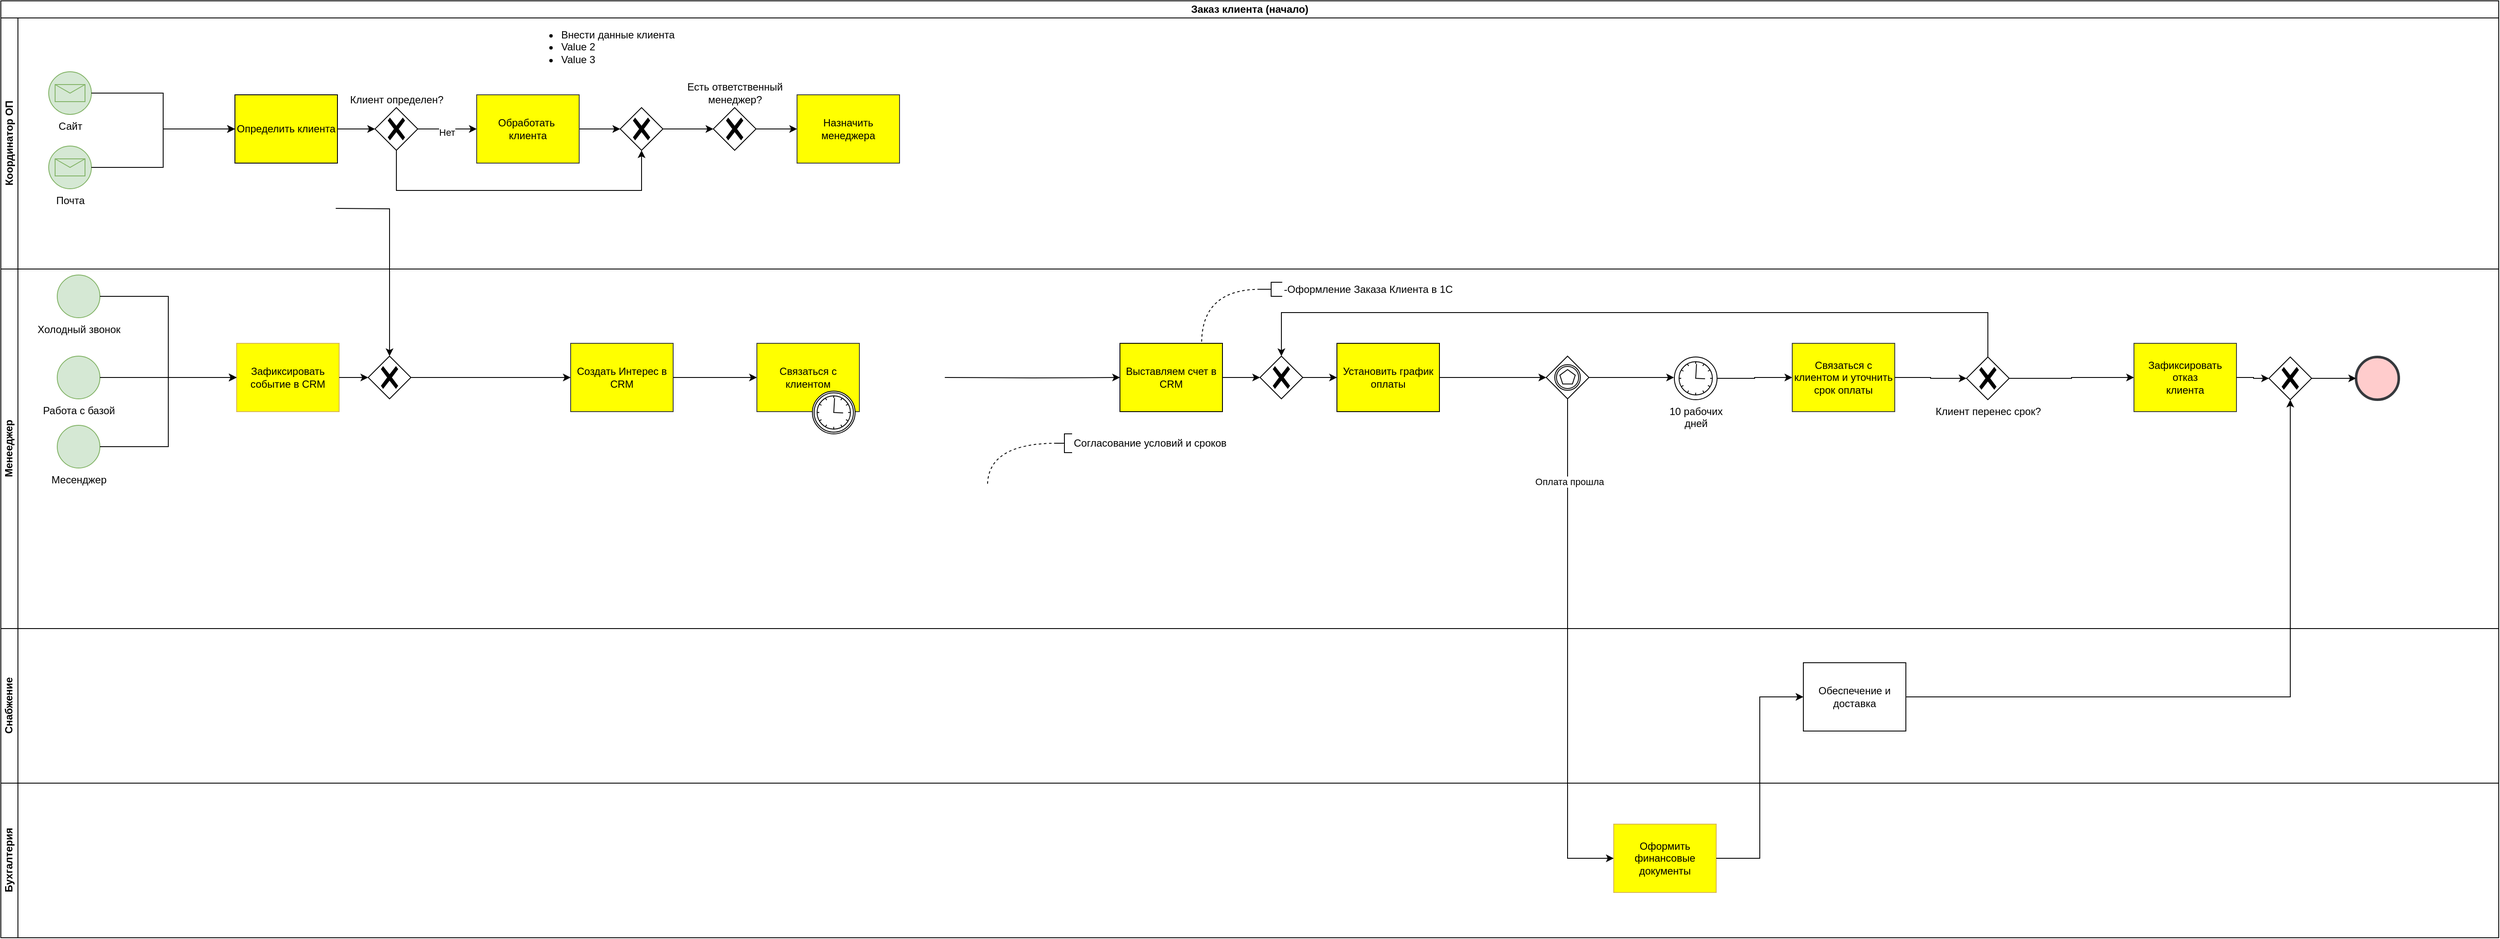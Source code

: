 <mxfile version="27.1.3">
  <diagram name="Страница — 1" id="opip3V4LIdFG4Yo0QK7u">
    <mxGraphModel dx="1372" dy="744" grid="0" gridSize="10" guides="1" tooltips="1" connect="1" arrows="1" fold="1" page="1" pageScale="1" pageWidth="827" pageHeight="1169" background="light-dark(#FFFFFF,#FFFFFF)" math="0" shadow="0">
      <root>
        <mxCell id="0" />
        <mxCell id="1" parent="0" />
        <mxCell id="cEvRSIqXZ4WbzLf_VLH3-2" value="Заказ клиента (начало)" style="swimlane;html=1;childLayout=stackLayout;resizeParent=1;resizeParentMax=0;horizontal=1;startSize=20;horizontalStack=0;whiteSpace=wrap;" parent="1" vertex="1">
          <mxGeometry x="164" y="145" width="2924" height="1097" as="geometry" />
        </mxCell>
        <mxCell id="cEvRSIqXZ4WbzLf_VLH3-4" value="Координатор ОП" style="swimlane;html=1;startSize=20;horizontal=0;" parent="cEvRSIqXZ4WbzLf_VLH3-2" vertex="1">
          <mxGeometry y="20" width="2924" height="294" as="geometry" />
        </mxCell>
        <mxCell id="cEvRSIqXZ4WbzLf_VLH3-6" value="Сайт" style="points=[[0.145,0.145,0],[0.5,0,0],[0.855,0.145,0],[1,0.5,0],[0.855,0.855,0],[0.5,1,0],[0.145,0.855,0],[0,0.5,0]];shape=mxgraph.bpmn.event;html=1;verticalLabelPosition=bottom;labelBackgroundColor=#ffffff;verticalAlign=top;align=center;perimeter=ellipsePerimeter;outlineConnect=0;aspect=fixed;outline=standard;symbol=message;fillColor=#d5e8d4;strokeColor=#82b366;" parent="cEvRSIqXZ4WbzLf_VLH3-4" vertex="1">
          <mxGeometry x="56" y="63" width="50" height="50" as="geometry" />
        </mxCell>
        <mxCell id="42vEQWu17NEXKYtsey43-4" value="Почта" style="points=[[0.145,0.145,0],[0.5,0,0],[0.855,0.145,0],[1,0.5,0],[0.855,0.855,0],[0.5,1,0],[0.145,0.855,0],[0,0.5,0]];shape=mxgraph.bpmn.event;html=1;verticalLabelPosition=bottom;labelBackgroundColor=#ffffff;verticalAlign=top;align=center;perimeter=ellipsePerimeter;outlineConnect=0;aspect=fixed;outline=standard;symbol=message;fillColor=#d5e8d4;strokeColor=#82b366;" parent="cEvRSIqXZ4WbzLf_VLH3-4" vertex="1">
          <mxGeometry x="56" y="150" width="50" height="50" as="geometry" />
        </mxCell>
        <mxCell id="42vEQWu17NEXKYtsey43-10" style="edgeStyle=orthogonalEdgeStyle;rounded=0;orthogonalLoop=1;jettySize=auto;html=1;entryX=0;entryY=0.5;entryDx=0;entryDy=0;entryPerimeter=0;" parent="cEvRSIqXZ4WbzLf_VLH3-4" source="cEvRSIqXZ4WbzLf_VLH3-6" target="pGrO-_RLq9b3CH_coVWn-4" edge="1">
          <mxGeometry relative="1" as="geometry">
            <mxPoint x="279" y="129" as="targetPoint" />
          </mxGeometry>
        </mxCell>
        <mxCell id="42vEQWu17NEXKYtsey43-11" style="edgeStyle=orthogonalEdgeStyle;rounded=0;orthogonalLoop=1;jettySize=auto;html=1;entryX=0;entryY=0.5;entryDx=0;entryDy=0;entryPerimeter=0;" parent="cEvRSIqXZ4WbzLf_VLH3-4" source="42vEQWu17NEXKYtsey43-4" target="pGrO-_RLq9b3CH_coVWn-4" edge="1">
          <mxGeometry relative="1" as="geometry">
            <mxPoint x="279" y="129" as="targetPoint" />
          </mxGeometry>
        </mxCell>
        <mxCell id="pGrO-_RLq9b3CH_coVWn-7" style="edgeStyle=orthogonalEdgeStyle;rounded=0;orthogonalLoop=1;jettySize=auto;html=1;" edge="1" parent="cEvRSIqXZ4WbzLf_VLH3-4" source="pGrO-_RLq9b3CH_coVWn-4" target="pGrO-_RLq9b3CH_coVWn-5">
          <mxGeometry relative="1" as="geometry" />
        </mxCell>
        <mxCell id="pGrO-_RLq9b3CH_coVWn-4" value="Определить клиента" style="points=[[0.25,0,0],[0.5,0,0],[0.75,0,0],[1,0.25,0],[1,0.5,0],[1,0.75,0],[0.75,1,0],[0.5,1,0],[0.25,1,0],[0,0.75,0],[0,0.5,0],[0,0.25,0]];shape=mxgraph.bpmn.task2;whiteSpace=wrap;rectStyle=rounded;size=10;html=1;container=1;expand=0;collapsible=0;taskMarker=script;fillColor=#FFFF00;" vertex="1" parent="cEvRSIqXZ4WbzLf_VLH3-4">
          <mxGeometry x="274" y="90" width="120" height="80" as="geometry" />
        </mxCell>
        <mxCell id="pGrO-_RLq9b3CH_coVWn-8" style="edgeStyle=orthogonalEdgeStyle;rounded=0;orthogonalLoop=1;jettySize=auto;html=1;" edge="1" parent="cEvRSIqXZ4WbzLf_VLH3-4" source="pGrO-_RLq9b3CH_coVWn-5" target="pGrO-_RLq9b3CH_coVWn-6">
          <mxGeometry relative="1" as="geometry" />
        </mxCell>
        <mxCell id="pGrO-_RLq9b3CH_coVWn-9" value="Нет" style="edgeLabel;html=1;align=center;verticalAlign=middle;resizable=0;points=[];" vertex="1" connectable="0" parent="pGrO-_RLq9b3CH_coVWn-8">
          <mxGeometry x="-0.031" y="-4" relative="1" as="geometry">
            <mxPoint as="offset" />
          </mxGeometry>
        </mxCell>
        <mxCell id="pGrO-_RLq9b3CH_coVWn-5" value="Клиент определен?" style="points=[[0.25,0.25,0],[0.5,0,0],[0.75,0.25,0],[1,0.5,0],[0.75,0.75,0],[0.5,1,0],[0.25,0.75,0],[0,0.5,0]];shape=mxgraph.bpmn.gateway2;html=1;verticalLabelPosition=top;labelBackgroundColor=#ffffff;verticalAlign=bottom;align=center;perimeter=rhombusPerimeter;outlineConnect=0;outline=none;symbol=none;gwType=exclusive;labelPosition=center;" vertex="1" parent="cEvRSIqXZ4WbzLf_VLH3-4">
          <mxGeometry x="438" y="105" width="50" height="50" as="geometry" />
        </mxCell>
        <mxCell id="pGrO-_RLq9b3CH_coVWn-15" style="edgeStyle=orthogonalEdgeStyle;rounded=0;orthogonalLoop=1;jettySize=auto;html=1;" edge="1" parent="cEvRSIqXZ4WbzLf_VLH3-4" source="pGrO-_RLq9b3CH_coVWn-6" target="pGrO-_RLq9b3CH_coVWn-12">
          <mxGeometry relative="1" as="geometry" />
        </mxCell>
        <mxCell id="pGrO-_RLq9b3CH_coVWn-6" value="Обработать&amp;nbsp;&lt;div&gt;клиента&lt;/div&gt;" style="points=[[0.25,0,0],[0.5,0,0],[0.75,0,0],[1,0.25,0],[1,0.5,0],[1,0.75,0],[0.75,1,0],[0.5,1,0],[0.25,1,0],[0,0.75,0],[0,0.5,0],[0,0.25,0]];shape=mxgraph.bpmn.task2;whiteSpace=wrap;rectStyle=rounded;size=10;html=1;container=1;expand=0;collapsible=0;taskMarker=user;fillColor=light-dark(#ffff00, #212100);strokeColor=#36393d;" vertex="1" parent="cEvRSIqXZ4WbzLf_VLH3-4">
          <mxGeometry x="557" y="90" width="120" height="80" as="geometry" />
        </mxCell>
        <mxCell id="pGrO-_RLq9b3CH_coVWn-10" value="&lt;ul&gt;&lt;li&gt;Внести данные клиента&lt;/li&gt;&lt;li&gt;Value 2&lt;/li&gt;&lt;li&gt;Value 3&lt;/li&gt;&lt;/ul&gt;" style="text;strokeColor=none;fillColor=none;html=1;whiteSpace=wrap;verticalAlign=middle;overflow=hidden;" vertex="1" parent="cEvRSIqXZ4WbzLf_VLH3-4">
          <mxGeometry x="614" y="-6" width="257" height="80" as="geometry" />
        </mxCell>
        <mxCell id="pGrO-_RLq9b3CH_coVWn-11" value="Назначить менеджера" style="points=[[0.25,0,0],[0.5,0,0],[0.75,0,0],[1,0.25,0],[1,0.5,0],[1,0.75,0],[0.75,1,0],[0.5,1,0],[0.25,1,0],[0,0.75,0],[0,0.5,0],[0,0.25,0]];shape=mxgraph.bpmn.task2;whiteSpace=wrap;rectStyle=rounded;size=10;html=1;container=1;expand=0;collapsible=0;taskMarker=user;fillColor=light-dark(#ffff00, #212100);strokeColor=#36393d;" vertex="1" parent="cEvRSIqXZ4WbzLf_VLH3-4">
          <mxGeometry x="932" y="90" width="120" height="80" as="geometry" />
        </mxCell>
        <mxCell id="pGrO-_RLq9b3CH_coVWn-12" value="" style="points=[[0.25,0.25,0],[0.5,0,0],[0.75,0.25,0],[1,0.5,0],[0.75,0.75,0],[0.5,1,0],[0.25,0.75,0],[0,0.5,0]];shape=mxgraph.bpmn.gateway2;html=1;verticalLabelPosition=top;labelBackgroundColor=#ffffff;verticalAlign=bottom;align=center;perimeter=rhombusPerimeter;outlineConnect=0;outline=none;symbol=none;gwType=exclusive;labelPosition=center;" vertex="1" parent="cEvRSIqXZ4WbzLf_VLH3-4">
          <mxGeometry x="725" y="105" width="50" height="50" as="geometry" />
        </mxCell>
        <mxCell id="pGrO-_RLq9b3CH_coVWn-17" value="Есть ответственный&lt;div&gt;менеджер?&lt;/div&gt;" style="points=[[0.25,0.25,0],[0.5,0,0],[0.75,0.25,0],[1,0.5,0],[0.75,0.75,0],[0.5,1,0],[0.25,0.75,0],[0,0.5,0]];shape=mxgraph.bpmn.gateway2;html=1;verticalLabelPosition=top;labelBackgroundColor=#ffffff;verticalAlign=bottom;align=center;perimeter=rhombusPerimeter;outlineConnect=0;outline=none;symbol=none;gwType=exclusive;labelPosition=center;" vertex="1" parent="cEvRSIqXZ4WbzLf_VLH3-4">
          <mxGeometry x="834" y="105" width="50" height="50" as="geometry" />
        </mxCell>
        <mxCell id="pGrO-_RLq9b3CH_coVWn-18" style="edgeStyle=orthogonalEdgeStyle;rounded=0;orthogonalLoop=1;jettySize=auto;html=1;entryX=0;entryY=0.5;entryDx=0;entryDy=0;entryPerimeter=0;" edge="1" parent="cEvRSIqXZ4WbzLf_VLH3-4" source="pGrO-_RLq9b3CH_coVWn-12" target="pGrO-_RLq9b3CH_coVWn-17">
          <mxGeometry relative="1" as="geometry" />
        </mxCell>
        <mxCell id="pGrO-_RLq9b3CH_coVWn-19" style="edgeStyle=orthogonalEdgeStyle;rounded=0;orthogonalLoop=1;jettySize=auto;html=1;entryX=0;entryY=0.5;entryDx=0;entryDy=0;entryPerimeter=0;" edge="1" parent="cEvRSIqXZ4WbzLf_VLH3-4" source="pGrO-_RLq9b3CH_coVWn-17" target="pGrO-_RLq9b3CH_coVWn-11">
          <mxGeometry relative="1" as="geometry" />
        </mxCell>
        <mxCell id="pGrO-_RLq9b3CH_coVWn-20" style="edgeStyle=orthogonalEdgeStyle;rounded=0;orthogonalLoop=1;jettySize=auto;html=1;entryX=0.5;entryY=1;entryDx=0;entryDy=0;entryPerimeter=0;" edge="1" parent="cEvRSIqXZ4WbzLf_VLH3-4" source="pGrO-_RLq9b3CH_coVWn-5" target="pGrO-_RLq9b3CH_coVWn-12">
          <mxGeometry relative="1" as="geometry">
            <Array as="points">
              <mxPoint x="463" y="202" />
              <mxPoint x="750" y="202" />
            </Array>
          </mxGeometry>
        </mxCell>
        <mxCell id="cEvRSIqXZ4WbzLf_VLH3-5" value="Менееджер" style="swimlane;html=1;startSize=20;horizontal=0;" parent="cEvRSIqXZ4WbzLf_VLH3-2" vertex="1">
          <mxGeometry y="314" width="2924" height="421" as="geometry" />
        </mxCell>
        <mxCell id="42vEQWu17NEXKYtsey43-1" value="Холодный звонок" style="points=[[0.145,0.145,0],[0.5,0,0],[0.855,0.145,0],[1,0.5,0],[0.855,0.855,0],[0.5,1,0],[0.145,0.855,0],[0,0.5,0]];shape=mxgraph.bpmn.event;html=1;verticalLabelPosition=bottom;labelBackgroundColor=#ffffff;verticalAlign=top;align=center;perimeter=ellipsePerimeter;outlineConnect=0;aspect=fixed;outline=standard;symbol=general;fillColor=#d5e8d4;strokeColor=#82b366;" parent="cEvRSIqXZ4WbzLf_VLH3-5" vertex="1">
          <mxGeometry x="66" y="7" width="50" height="50" as="geometry" />
        </mxCell>
        <mxCell id="42vEQWu17NEXKYtsey43-2" value="Работа с базой" style="points=[[0.145,0.145,0],[0.5,0,0],[0.855,0.145,0],[1,0.5,0],[0.855,0.855,0],[0.5,1,0],[0.145,0.855,0],[0,0.5,0]];shape=mxgraph.bpmn.event;html=1;verticalLabelPosition=bottom;labelBackgroundColor=#ffffff;verticalAlign=top;align=center;perimeter=ellipsePerimeter;outlineConnect=0;aspect=fixed;outline=standard;symbol=general;fillColor=#d5e8d4;strokeColor=#82b366;" parent="cEvRSIqXZ4WbzLf_VLH3-5" vertex="1">
          <mxGeometry x="66" y="102" width="50" height="50" as="geometry" />
        </mxCell>
        <mxCell id="42vEQWu17NEXKYtsey43-3" value="Месенджер" style="points=[[0.145,0.145,0],[0.5,0,0],[0.855,0.145,0],[1,0.5,0],[0.855,0.855,0],[0.5,1,0],[0.145,0.855,0],[0,0.5,0]];shape=mxgraph.bpmn.event;html=1;verticalLabelPosition=bottom;labelBackgroundColor=#ffffff;verticalAlign=top;align=center;perimeter=ellipsePerimeter;outlineConnect=0;aspect=fixed;outline=standard;symbol=general;fillColor=#d5e8d4;strokeColor=#82b366;" parent="cEvRSIqXZ4WbzLf_VLH3-5" vertex="1">
          <mxGeometry x="66" y="183" width="50" height="50" as="geometry" />
        </mxCell>
        <mxCell id="42vEQWu17NEXKYtsey43-12" value="Зафиксировать событие в CRM" style="points=[[0.25,0,0],[0.5,0,0],[0.75,0,0],[1,0.25,0],[1,0.5,0],[1,0.75,0],[0.75,1,0],[0.5,1,0],[0.25,1,0],[0,0.75,0],[0,0.5,0],[0,0.25,0]];shape=mxgraph.bpmn.task2;whiteSpace=wrap;rectStyle=rounded;size=10;html=1;container=1;expand=0;collapsible=0;taskMarker=user;fillColor=#FFFF00;strokeColor=#d6b656;" parent="cEvRSIqXZ4WbzLf_VLH3-5" vertex="1">
          <mxGeometry x="276" y="87" width="120" height="80" as="geometry" />
        </mxCell>
        <mxCell id="42vEQWu17NEXKYtsey43-13" style="edgeStyle=orthogonalEdgeStyle;rounded=0;orthogonalLoop=1;jettySize=auto;html=1;entryX=0;entryY=0.5;entryDx=0;entryDy=0;entryPerimeter=0;" parent="cEvRSIqXZ4WbzLf_VLH3-5" source="42vEQWu17NEXKYtsey43-1" target="42vEQWu17NEXKYtsey43-12" edge="1">
          <mxGeometry relative="1" as="geometry" />
        </mxCell>
        <mxCell id="42vEQWu17NEXKYtsey43-14" style="edgeStyle=orthogonalEdgeStyle;rounded=0;orthogonalLoop=1;jettySize=auto;html=1;entryX=0;entryY=0.5;entryDx=0;entryDy=0;entryPerimeter=0;" parent="cEvRSIqXZ4WbzLf_VLH3-5" source="42vEQWu17NEXKYtsey43-2" target="42vEQWu17NEXKYtsey43-12" edge="1">
          <mxGeometry relative="1" as="geometry" />
        </mxCell>
        <mxCell id="42vEQWu17NEXKYtsey43-15" style="edgeStyle=orthogonalEdgeStyle;rounded=0;orthogonalLoop=1;jettySize=auto;html=1;entryX=0;entryY=0.5;entryDx=0;entryDy=0;entryPerimeter=0;" parent="cEvRSIqXZ4WbzLf_VLH3-5" source="42vEQWu17NEXKYtsey43-3" target="42vEQWu17NEXKYtsey43-12" edge="1">
          <mxGeometry relative="1" as="geometry" />
        </mxCell>
        <mxCell id="42vEQWu17NEXKYtsey43-16" value="Создать Интерес в CRM" style="points=[[0.25,0,0],[0.5,0,0],[0.75,0,0],[1,0.25,0],[1,0.5,0],[1,0.75,0],[0.75,1,0],[0.5,1,0],[0.25,1,0],[0,0.75,0],[0,0.5,0],[0,0.25,0]];shape=mxgraph.bpmn.task2;whiteSpace=wrap;rectStyle=rounded;size=10;html=1;container=1;expand=0;collapsible=0;taskMarker=user;fillColor=light-dark(#ffff00, #212100);strokeColor=#36393d;" parent="cEvRSIqXZ4WbzLf_VLH3-5" vertex="1">
          <mxGeometry x="667" y="87" width="120" height="80" as="geometry" />
        </mxCell>
        <mxCell id="42vEQWu17NEXKYtsey43-19" style="edgeStyle=orthogonalEdgeStyle;rounded=0;orthogonalLoop=1;jettySize=auto;html=1;" parent="cEvRSIqXZ4WbzLf_VLH3-5" source="42vEQWu17NEXKYtsey43-17" target="42vEQWu17NEXKYtsey43-16" edge="1">
          <mxGeometry relative="1" as="geometry" />
        </mxCell>
        <mxCell id="42vEQWu17NEXKYtsey43-17" value="" style="points=[[0.25,0.25,0],[0.5,0,0],[0.75,0.25,0],[1,0.5,0],[0.75,0.75,0],[0.5,1,0],[0.25,0.75,0],[0,0.5,0]];shape=mxgraph.bpmn.gateway2;html=1;verticalLabelPosition=bottom;labelBackgroundColor=#ffffff;verticalAlign=top;align=center;perimeter=rhombusPerimeter;outlineConnect=0;outline=none;symbol=none;gwType=exclusive;" parent="cEvRSIqXZ4WbzLf_VLH3-5" vertex="1">
          <mxGeometry x="430" y="102" width="50" height="50" as="geometry" />
        </mxCell>
        <mxCell id="42vEQWu17NEXKYtsey43-18" style="edgeStyle=orthogonalEdgeStyle;rounded=0;orthogonalLoop=1;jettySize=auto;html=1;entryX=0;entryY=0.5;entryDx=0;entryDy=0;entryPerimeter=0;" parent="cEvRSIqXZ4WbzLf_VLH3-5" source="42vEQWu17NEXKYtsey43-12" target="42vEQWu17NEXKYtsey43-17" edge="1">
          <mxGeometry relative="1" as="geometry" />
        </mxCell>
        <mxCell id="42vEQWu17NEXKYtsey43-78" style="edgeStyle=orthogonalEdgeStyle;rounded=0;orthogonalLoop=1;jettySize=auto;html=1;" parent="cEvRSIqXZ4WbzLf_VLH3-5" target="42vEQWu17NEXKYtsey43-36" edge="1">
          <mxGeometry relative="1" as="geometry">
            <mxPoint x="1105" y="127" as="sourcePoint" />
          </mxGeometry>
        </mxCell>
        <mxCell id="42vEQWu17NEXKYtsey43-32" value="" style="edgeStyle=orthogonalEdgeStyle;rounded=0;orthogonalLoop=1;jettySize=auto;html=1;entryX=0;entryY=0.5;entryDx=0;entryDy=0;entryPerimeter=0;" parent="cEvRSIqXZ4WbzLf_VLH3-5" source="42vEQWu17NEXKYtsey43-16" target="pGrO-_RLq9b3CH_coVWn-1" edge="1">
          <mxGeometry relative="1" as="geometry">
            <mxPoint x="996" y="1044" as="sourcePoint" />
            <mxPoint x="853" y="127" as="targetPoint" />
          </mxGeometry>
        </mxCell>
        <mxCell id="42vEQWu17NEXKYtsey43-48" style="edgeStyle=orthogonalEdgeStyle;rounded=0;orthogonalLoop=1;jettySize=auto;html=1;" parent="cEvRSIqXZ4WbzLf_VLH3-5" source="42vEQWu17NEXKYtsey43-36" target="42vEQWu17NEXKYtsey43-47" edge="1">
          <mxGeometry relative="1" as="geometry" />
        </mxCell>
        <mxCell id="42vEQWu17NEXKYtsey43-36" value="Выставляем счет в CRM" style="points=[[0.25,0,0],[0.5,0,0],[0.75,0,0],[1,0.25,0],[1,0.5,0],[1,0.75,0],[0.75,1,0],[0.5,1,0],[0.25,1,0],[0,0.75,0],[0,0.5,0],[0,0.25,0]];shape=mxgraph.bpmn.task2;whiteSpace=wrap;rectStyle=rounded;size=10;html=1;container=1;expand=0;collapsible=0;taskMarker=user;fillColor=light-dark(#ffff00, #212100);strokeColor=default;" parent="cEvRSIqXZ4WbzLf_VLH3-5" vertex="1">
          <mxGeometry x="1310" y="87" width="120" height="80" as="geometry" />
        </mxCell>
        <mxCell id="42vEQWu17NEXKYtsey43-41" style="edgeStyle=orthogonalEdgeStyle;rounded=0;orthogonalLoop=1;jettySize=auto;html=1;curved=1;dashed=1;entryX=0.797;entryY=0.002;entryDx=0;entryDy=0;entryPerimeter=0;endArrow=none;startFill=0;" parent="cEvRSIqXZ4WbzLf_VLH3-5" source="42vEQWu17NEXKYtsey43-38" target="42vEQWu17NEXKYtsey43-36" edge="1">
          <mxGeometry relative="1" as="geometry" />
        </mxCell>
        <mxCell id="42vEQWu17NEXKYtsey43-38" value="-Оформление&amp;nbsp;&lt;span style=&quot;background-color: transparent; color: light-dark(rgb(0, 0, 0), rgb(255, 255, 255));&quot;&gt;Заказа Клиента в 1С&lt;/span&gt;" style="html=1;shape=mxgraph.flowchart.annotation_2;align=left;labelPosition=right;" parent="cEvRSIqXZ4WbzLf_VLH3-5" vertex="1">
          <mxGeometry x="1474" y="15.5" width="26" height="16.5" as="geometry" />
        </mxCell>
        <mxCell id="42vEQWu17NEXKYtsey43-42" value="Согласование условий и сроков" style="html=1;shape=mxgraph.flowchart.annotation_2;align=left;labelPosition=right;" parent="cEvRSIqXZ4WbzLf_VLH3-5" vertex="1">
          <mxGeometry x="1236" y="193" width="18" height="22" as="geometry" />
        </mxCell>
        <mxCell id="42vEQWu17NEXKYtsey43-43" style="edgeStyle=orthogonalEdgeStyle;rounded=0;orthogonalLoop=1;jettySize=auto;html=1;entryX=0.75;entryY=0;entryDx=0;entryDy=0;entryPerimeter=0;endArrow=none;startFill=0;curved=1;dashed=1;" parent="cEvRSIqXZ4WbzLf_VLH3-5" source="42vEQWu17NEXKYtsey43-42" edge="1">
          <mxGeometry relative="1" as="geometry">
            <mxPoint x="1155" y="253" as="targetPoint" />
          </mxGeometry>
        </mxCell>
        <mxCell id="42vEQWu17NEXKYtsey43-50" style="edgeStyle=orthogonalEdgeStyle;rounded=0;orthogonalLoop=1;jettySize=auto;html=1;entryX=0;entryY=0.5;entryDx=0;entryDy=0;entryPerimeter=0;" parent="cEvRSIqXZ4WbzLf_VLH3-5" source="42vEQWu17NEXKYtsey43-45" target="42vEQWu17NEXKYtsey43-54" edge="1">
          <mxGeometry relative="1" as="geometry">
            <mxPoint x="1803" y="127" as="targetPoint" />
          </mxGeometry>
        </mxCell>
        <mxCell id="42vEQWu17NEXKYtsey43-45" value="Установить график оплаты" style="points=[[0.25,0,0],[0.5,0,0],[0.75,0,0],[1,0.25,0],[1,0.5,0],[1,0.75,0],[0.75,1,0],[0.5,1,0],[0.25,1,0],[0,0.75,0],[0,0.5,0],[0,0.25,0]];shape=mxgraph.bpmn.task2;whiteSpace=wrap;rectStyle=rounded;size=10;html=1;container=1;expand=0;collapsible=0;taskMarker=user;fillColor=light-dark(#ffff00, #212100);strokeColor=default;" parent="cEvRSIqXZ4WbzLf_VLH3-5" vertex="1">
          <mxGeometry x="1564" y="87" width="120" height="80" as="geometry" />
        </mxCell>
        <mxCell id="42vEQWu17NEXKYtsey43-49" style="edgeStyle=orthogonalEdgeStyle;rounded=0;orthogonalLoop=1;jettySize=auto;html=1;" parent="cEvRSIqXZ4WbzLf_VLH3-5" source="42vEQWu17NEXKYtsey43-47" target="42vEQWu17NEXKYtsey43-45" edge="1">
          <mxGeometry relative="1" as="geometry" />
        </mxCell>
        <mxCell id="42vEQWu17NEXKYtsey43-47" value="" style="points=[[0.25,0.25,0],[0.5,0,0],[0.75,0.25,0],[1,0.5,0],[0.75,0.75,0],[0.5,1,0],[0.25,0.75,0],[0,0.5,0]];shape=mxgraph.bpmn.gateway2;html=1;verticalLabelPosition=bottom;labelBackgroundColor=#ffffff;verticalAlign=top;align=center;perimeter=rhombusPerimeter;outlineConnect=0;outline=none;symbol=none;gwType=exclusive;" parent="cEvRSIqXZ4WbzLf_VLH3-5" vertex="1">
          <mxGeometry x="1474" y="102" width="50" height="50" as="geometry" />
        </mxCell>
        <mxCell id="42vEQWu17NEXKYtsey43-59" style="edgeStyle=orthogonalEdgeStyle;rounded=0;orthogonalLoop=1;jettySize=auto;html=1;" parent="cEvRSIqXZ4WbzLf_VLH3-5" source="42vEQWu17NEXKYtsey43-54" edge="1">
          <mxGeometry relative="1" as="geometry">
            <mxPoint x="1958.579" y="127" as="targetPoint" />
          </mxGeometry>
        </mxCell>
        <mxCell id="42vEQWu17NEXKYtsey43-54" value="" style="points=[[0.25,0.25,0],[0.5,0,0],[0.75,0.25,0],[1,0.5,0],[0.75,0.75,0],[0.5,1,0],[0.25,0.75,0],[0,0.5,0]];shape=mxgraph.bpmn.gateway2;html=1;verticalLabelPosition=bottom;labelBackgroundColor=#ffffff;verticalAlign=top;align=center;perimeter=rhombusPerimeter;outlineConnect=0;outline=catching;symbol=multiple;" parent="cEvRSIqXZ4WbzLf_VLH3-5" vertex="1">
          <mxGeometry x="1809" y="102" width="50" height="50" as="geometry" />
        </mxCell>
        <mxCell id="42vEQWu17NEXKYtsey43-60" value="10 рабочих&lt;div&gt;дней&lt;/div&gt;" style="points=[[0.145,0.145,0],[0.5,0,0],[0.855,0.145,0],[1,0.5,0],[0.855,0.855,0],[0.5,1,0],[0.145,0.855,0],[0,0.5,0]];shape=mxgraph.bpmn.event;html=1;verticalLabelPosition=bottom;labelBackgroundColor=#ffffff;verticalAlign=top;align=center;perimeter=ellipsePerimeter;outlineConnect=0;aspect=fixed;outline=standard;symbol=timer;" parent="cEvRSIqXZ4WbzLf_VLH3-5" vertex="1">
          <mxGeometry x="1959" y="103" width="50" height="50" as="geometry" />
        </mxCell>
        <mxCell id="42vEQWu17NEXKYtsey43-61" value="Связаться с клиентом и уточнить&lt;div&gt;срок оплаты&lt;/div&gt;" style="points=[[0.25,0,0],[0.5,0,0],[0.75,0,0],[1,0.25,0],[1,0.5,0],[1,0.75,0],[0.75,1,0],[0.5,1,0],[0.25,1,0],[0,0.75,0],[0,0.5,0],[0,0.25,0]];shape=mxgraph.bpmn.task2;whiteSpace=wrap;rectStyle=rounded;size=10;html=1;container=1;expand=0;collapsible=0;taskMarker=user;fillColor=light-dark(#ffff00, #212100);strokeColor=#36393d;" parent="cEvRSIqXZ4WbzLf_VLH3-5" vertex="1">
          <mxGeometry x="2097" y="87" width="120" height="80" as="geometry" />
        </mxCell>
        <mxCell id="42vEQWu17NEXKYtsey43-62" style="edgeStyle=orthogonalEdgeStyle;rounded=0;orthogonalLoop=1;jettySize=auto;html=1;entryX=0;entryY=0.5;entryDx=0;entryDy=0;entryPerimeter=0;" parent="cEvRSIqXZ4WbzLf_VLH3-5" source="42vEQWu17NEXKYtsey43-60" target="42vEQWu17NEXKYtsey43-61" edge="1">
          <mxGeometry relative="1" as="geometry" />
        </mxCell>
        <mxCell id="42vEQWu17NEXKYtsey43-64" value="" style="edgeStyle=orthogonalEdgeStyle;rounded=0;orthogonalLoop=1;jettySize=auto;html=1;" parent="cEvRSIqXZ4WbzLf_VLH3-5" source="42vEQWu17NEXKYtsey43-61" target="42vEQWu17NEXKYtsey43-65" edge="1">
          <mxGeometry relative="1" as="geometry">
            <mxPoint x="2539.158" y="1044" as="targetPoint" />
            <mxPoint x="2426" y="1044" as="sourcePoint" />
          </mxGeometry>
        </mxCell>
        <mxCell id="42vEQWu17NEXKYtsey43-73" style="edgeStyle=orthogonalEdgeStyle;rounded=0;orthogonalLoop=1;jettySize=auto;html=1;" parent="cEvRSIqXZ4WbzLf_VLH3-5" source="42vEQWu17NEXKYtsey43-65" target="42vEQWu17NEXKYtsey43-72" edge="1">
          <mxGeometry relative="1" as="geometry" />
        </mxCell>
        <mxCell id="42vEQWu17NEXKYtsey43-65" value="Клиент перенес срок?" style="points=[[0.25,0.25,0],[0.5,0,0],[0.75,0.25,0],[1,0.5,0],[0.75,0.75,0],[0.5,1,0],[0.25,0.75,0],[0,0.5,0]];shape=mxgraph.bpmn.gateway2;html=1;verticalLabelPosition=bottom;labelBackgroundColor=#ffffff;verticalAlign=top;align=center;perimeter=rhombusPerimeter;outlineConnect=0;outline=none;symbol=none;gwType=exclusive;" parent="cEvRSIqXZ4WbzLf_VLH3-5" vertex="1">
          <mxGeometry x="2301" y="103" width="50" height="50" as="geometry" />
        </mxCell>
        <mxCell id="42vEQWu17NEXKYtsey43-66" style="edgeStyle=orthogonalEdgeStyle;rounded=0;orthogonalLoop=1;jettySize=auto;html=1;entryX=0.5;entryY=0;entryDx=0;entryDy=0;entryPerimeter=0;" parent="cEvRSIqXZ4WbzLf_VLH3-5" source="42vEQWu17NEXKYtsey43-65" target="42vEQWu17NEXKYtsey43-47" edge="1">
          <mxGeometry relative="1" as="geometry">
            <Array as="points">
              <mxPoint x="2326" y="51" />
              <mxPoint x="1499" y="51" />
            </Array>
          </mxGeometry>
        </mxCell>
        <mxCell id="42vEQWu17NEXKYtsey43-70" value="" style="points=[[0.145,0.145,0],[0.5,0,0],[0.855,0.145,0],[1,0.5,0],[0.855,0.855,0],[0.5,1,0],[0.145,0.855,0],[0,0.5,0]];shape=mxgraph.bpmn.event;html=1;verticalLabelPosition=bottom;labelBackgroundColor=#ffffff;verticalAlign=top;align=center;perimeter=ellipsePerimeter;outlineConnect=0;aspect=fixed;outline=end;symbol=terminate2;fillColor=#ffcccc;strokeColor=#36393d;" parent="cEvRSIqXZ4WbzLf_VLH3-5" vertex="1">
          <mxGeometry x="2757" y="103" width="50" height="50" as="geometry" />
        </mxCell>
        <mxCell id="42vEQWu17NEXKYtsey43-74" style="edgeStyle=orthogonalEdgeStyle;rounded=0;orthogonalLoop=1;jettySize=auto;html=1;" parent="cEvRSIqXZ4WbzLf_VLH3-5" source="42vEQWu17NEXKYtsey43-76" target="42vEQWu17NEXKYtsey43-70" edge="1">
          <mxGeometry relative="1" as="geometry" />
        </mxCell>
        <mxCell id="42vEQWu17NEXKYtsey43-72" value="Зафиксировать&lt;div&gt;отказ&lt;/div&gt;&lt;div&gt;клиента&lt;/div&gt;" style="points=[[0.25,0,0],[0.5,0,0],[0.75,0,0],[1,0.25,0],[1,0.5,0],[1,0.75,0],[0.75,1,0],[0.5,1,0],[0.25,1,0],[0,0.75,0],[0,0.5,0],[0,0.25,0]];shape=mxgraph.bpmn.task2;whiteSpace=wrap;rectStyle=rounded;size=10;html=1;container=1;expand=0;collapsible=0;taskMarker=user;fillColor=light-dark(#ffff00, #212100);strokeColor=#36393d;" parent="cEvRSIqXZ4WbzLf_VLH3-5" vertex="1">
          <mxGeometry x="2497" y="87" width="120" height="80" as="geometry" />
        </mxCell>
        <mxCell id="42vEQWu17NEXKYtsey43-75" value="" style="edgeStyle=orthogonalEdgeStyle;rounded=0;orthogonalLoop=1;jettySize=auto;html=1;" parent="cEvRSIqXZ4WbzLf_VLH3-5" source="42vEQWu17NEXKYtsey43-72" target="42vEQWu17NEXKYtsey43-76" edge="1">
          <mxGeometry relative="1" as="geometry">
            <mxPoint x="2826" y="1044" as="sourcePoint" />
            <mxPoint x="2966" y="1045" as="targetPoint" />
          </mxGeometry>
        </mxCell>
        <mxCell id="42vEQWu17NEXKYtsey43-76" value="" style="points=[[0.25,0.25,0],[0.5,0,0],[0.75,0.25,0],[1,0.5,0],[0.75,0.75,0],[0.5,1,0],[0.25,0.75,0],[0,0.5,0]];shape=mxgraph.bpmn.gateway2;html=1;verticalLabelPosition=bottom;labelBackgroundColor=#ffffff;verticalAlign=top;align=center;perimeter=rhombusPerimeter;outlineConnect=0;outline=none;symbol=none;gwType=exclusive;" parent="cEvRSIqXZ4WbzLf_VLH3-5" vertex="1">
          <mxGeometry x="2655" y="103" width="50" height="50" as="geometry" />
        </mxCell>
        <mxCell id="pGrO-_RLq9b3CH_coVWn-1" value="Связаться с клиентом" style="points=[[0.25,0,0],[0.5,0,0],[0.75,0,0],[1,0.25,0],[1,0.5,0],[1,0.75,0],[0.75,1,0],[0.5,1,0],[0.25,1,0],[0,0.75,0],[0,0.5,0],[0,0.25,0]];shape=mxgraph.bpmn.task2;whiteSpace=wrap;rectStyle=rounded;size=10;html=1;container=1;expand=0;collapsible=0;taskMarker=user;fillColor=light-dark(#ffff00, #212100);strokeColor=#36393d;" vertex="1" parent="cEvRSIqXZ4WbzLf_VLH3-5">
          <mxGeometry x="885" y="87" width="120" height="80" as="geometry" />
        </mxCell>
        <mxCell id="pGrO-_RLq9b3CH_coVWn-2" value="" style="points=[[0.145,0.145,0],[0.5,0,0],[0.855,0.145,0],[1,0.5,0],[0.855,0.855,0],[0.5,1,0],[0.145,0.855,0],[0,0.5,0]];shape=mxgraph.bpmn.event;html=1;verticalLabelPosition=bottom;labelBackgroundColor=#ffffff;verticalAlign=top;align=center;perimeter=ellipsePerimeter;outlineConnect=0;aspect=fixed;outline=catching;symbol=timer;" vertex="1" parent="pGrO-_RLq9b3CH_coVWn-1">
          <mxGeometry x="65" y="56" width="50" height="50" as="geometry" />
        </mxCell>
        <mxCell id="cEvRSIqXZ4WbzLf_VLH3-42" value="Снабжение" style="swimlane;html=1;startSize=20;horizontal=0;" parent="cEvRSIqXZ4WbzLf_VLH3-2" vertex="1">
          <mxGeometry y="735" width="2924" height="181" as="geometry" />
        </mxCell>
        <mxCell id="cEvRSIqXZ4WbzLf_VLH3-67" value="Обеспечение и доставка" style="points=[[0.25,0,0],[0.5,0,0],[0.75,0,0],[1,0.25,0],[1,0.5,0],[1,0.75,0],[0.75,1,0],[0.5,1,0],[0.25,1,0],[0,0.75,0],[0,0.5,0],[0,0.25,0]];shape=mxgraph.bpmn.task2;whiteSpace=wrap;rectStyle=rounded;size=10;html=1;container=1;expand=0;collapsible=0;bpmnShapeType=call;isLoopSub=1;" parent="cEvRSIqXZ4WbzLf_VLH3-42" vertex="1">
          <mxGeometry x="2110" y="40" width="120" height="80" as="geometry" />
        </mxCell>
        <mxCell id="cEvRSIqXZ4WbzLf_VLH3-44" value="Бухгалтерия" style="swimlane;html=1;startSize=20;horizontal=0;" parent="cEvRSIqXZ4WbzLf_VLH3-2" vertex="1">
          <mxGeometry y="916" width="2924" height="181" as="geometry" />
        </mxCell>
        <mxCell id="42vEQWu17NEXKYtsey43-57" value="Оформить финансовые документы" style="points=[[0.25,0,0],[0.5,0,0],[0.75,0,0],[1,0.25,0],[1,0.5,0],[1,0.75,0],[0.75,1,0],[0.5,1,0],[0.25,1,0],[0,0.75,0],[0,0.5,0],[0,0.25,0]];shape=mxgraph.bpmn.task2;whiteSpace=wrap;rectStyle=rounded;size=10;html=1;container=1;expand=0;collapsible=0;taskMarker=user;fillColor=#FFFF00;strokeColor=#d6b656;" parent="cEvRSIqXZ4WbzLf_VLH3-44" vertex="1">
          <mxGeometry x="1888" y="48" width="120" height="80" as="geometry" />
        </mxCell>
        <mxCell id="42vEQWu17NEXKYtsey43-20" style="edgeStyle=orthogonalEdgeStyle;rounded=0;orthogonalLoop=1;jettySize=auto;html=1;" parent="cEvRSIqXZ4WbzLf_VLH3-2" target="42vEQWu17NEXKYtsey43-17" edge="1">
          <mxGeometry relative="1" as="geometry">
            <mxPoint x="392" y="243" as="sourcePoint" />
          </mxGeometry>
        </mxCell>
        <mxCell id="42vEQWu17NEXKYtsey43-52" style="edgeStyle=orthogonalEdgeStyle;rounded=0;orthogonalLoop=1;jettySize=auto;html=1;exitX=0.5;exitY=1;exitDx=0;exitDy=0;exitPerimeter=0;entryX=0;entryY=0.5;entryDx=0;entryDy=0;entryPerimeter=0;" parent="cEvRSIqXZ4WbzLf_VLH3-2" source="42vEQWu17NEXKYtsey43-54" target="42vEQWu17NEXKYtsey43-57" edge="1">
          <mxGeometry relative="1" as="geometry">
            <mxPoint x="1828" y="1329" as="targetPoint" />
            <mxPoint x="1828" y="922" as="sourcePoint" />
          </mxGeometry>
        </mxCell>
        <mxCell id="42vEQWu17NEXKYtsey43-56" value="Оплата прошла" style="edgeLabel;html=1;align=center;verticalAlign=middle;resizable=0;points=[];" parent="42vEQWu17NEXKYtsey43-52" vertex="1" connectable="0">
          <mxGeometry x="-0.674" y="2" relative="1" as="geometry">
            <mxPoint as="offset" />
          </mxGeometry>
        </mxCell>
        <mxCell id="42vEQWu17NEXKYtsey43-58" style="edgeStyle=orthogonalEdgeStyle;rounded=0;orthogonalLoop=1;jettySize=auto;html=1;entryX=0;entryY=0.5;entryDx=0;entryDy=0;entryPerimeter=0;" parent="cEvRSIqXZ4WbzLf_VLH3-2" source="42vEQWu17NEXKYtsey43-57" target="cEvRSIqXZ4WbzLf_VLH3-67" edge="1">
          <mxGeometry relative="1" as="geometry" />
        </mxCell>
        <mxCell id="42vEQWu17NEXKYtsey43-77" style="edgeStyle=orthogonalEdgeStyle;rounded=0;orthogonalLoop=1;jettySize=auto;html=1;" parent="cEvRSIqXZ4WbzLf_VLH3-2" source="cEvRSIqXZ4WbzLf_VLH3-67" target="42vEQWu17NEXKYtsey43-76" edge="1">
          <mxGeometry relative="1" as="geometry" />
        </mxCell>
      </root>
    </mxGraphModel>
  </diagram>
</mxfile>
